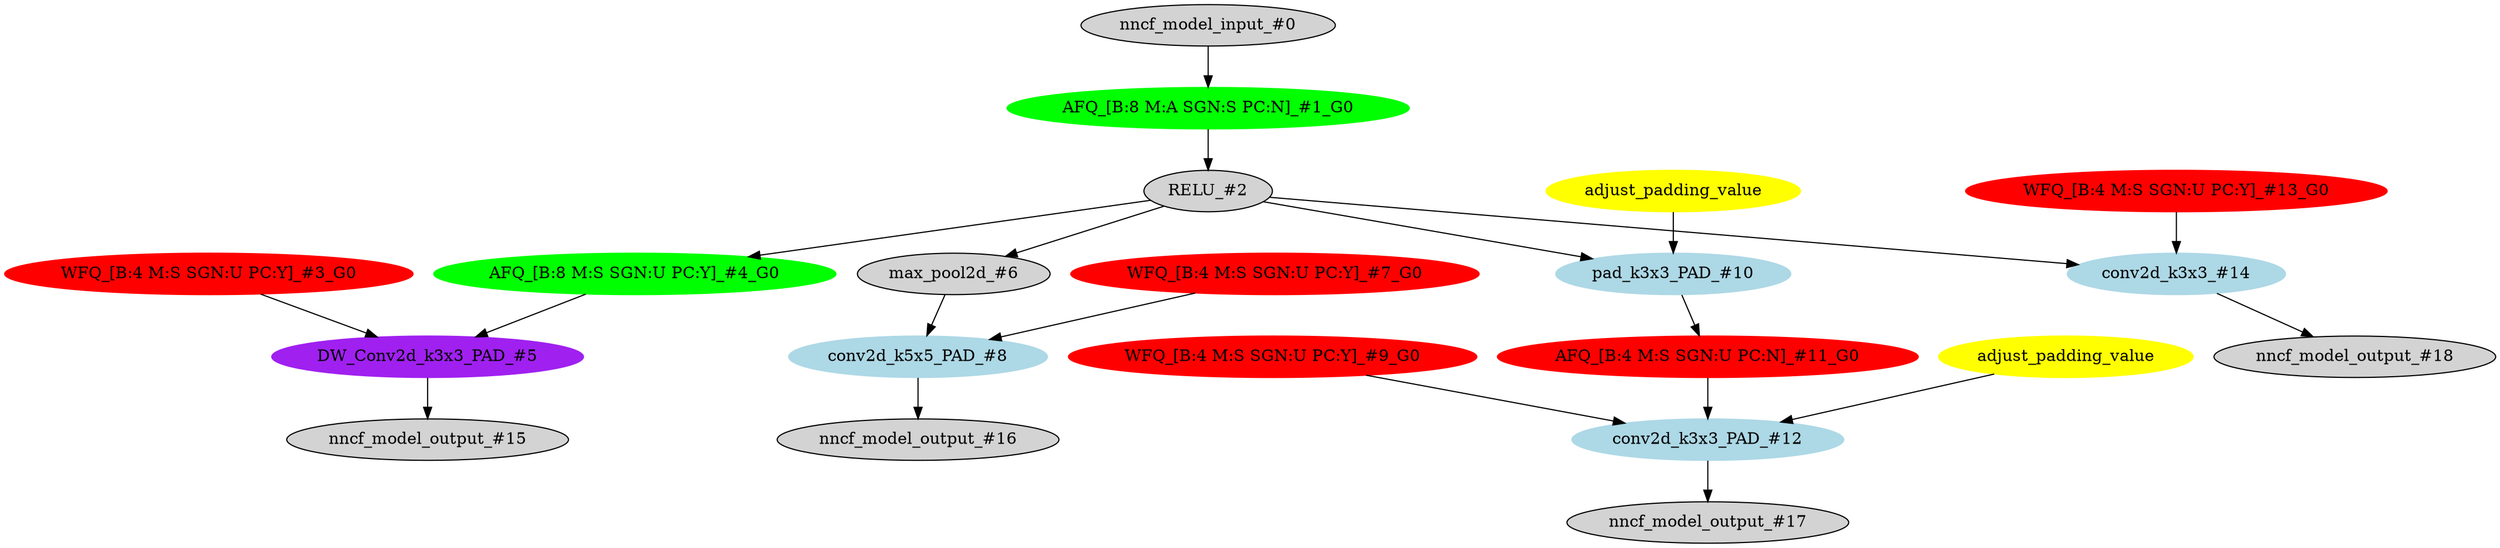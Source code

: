 strict digraph  {
"0 /nncf_model_input_0" [id=0, label="nncf_model_input_#0", style=filled, type=nncf_model_input];
"1 AsymmetricQuantizer/asymmetric_quantize_0" [color=green, id=1, label="AFQ_[B:8 M:A SGN:S PC:N]_#1_G0", style=filled, type=asymmetric_quantize];
"2 MultiBranchesModel/ReLU/RELU_0" [id=2, label="RELU_#2", style=filled, type=RELU];
"3 MultiBranchesModel/NNCFConv2d[conv_a]/ModuleDict[pre_ops]/UpdateWeight[0]/SymmetricQuantizer[op]/symmetric_quantize_0" [color=red, id=3, label="WFQ_[B:4 M:S SGN:U PC:Y]_#3_G0", style=filled, type=symmetric_quantize];
"4 MultiBranchesModel/NNCFConv2d[conv_a]/SymmetricQuantizer/symmetric_quantize_0" [color=green, id=4, label="AFQ_[B:8 M:S SGN:U PC:Y]_#4_G0", style=filled, type=symmetric_quantize];
"5 MultiBranchesModel/NNCFConv2d[conv_a]/conv2d_0" [color=purple, id=5, label="DW_Conv2d_k3x3_PAD_#5", style=filled, type=conv2d];
"6 MultiBranchesModel/MaxPool2d[max_pool_b]/max_pool2d_0" [id=6, label="max_pool2d_#6", style=filled, type=max_pool2d];
"7 MultiBranchesModel/NNCFConv2d[conv_b]/ModuleDict[pre_ops]/UpdateWeight[0]/SymmetricQuantizer[op]/symmetric_quantize_0" [color=red, id=7, label="WFQ_[B:4 M:S SGN:U PC:Y]_#7_G0", style=filled, type=symmetric_quantize];
"8 MultiBranchesModel/NNCFConv2d[conv_b]/conv2d_0" [color=lightblue, id=8, label="conv2d_k5x5_PAD_#8", style=filled, type=conv2d];
"9 MultiBranchesModel/NNCFConv2d[conv_c]/ModuleDict[pre_ops]/UpdateWeight[1]/SymmetricQuantizer[op]/symmetric_quantize_0" [color=red, id=9, label="WFQ_[B:4 M:S SGN:U PC:Y]_#9_G0", style=filled, type=symmetric_quantize];
"10 MultiBranchesModel/NNCFConv2d[conv_c]/pad_0" [color=lightblue, id=10, label="pad_k3x3_PAD_#10", style=filled, type=pad];
"11 MultiBranchesModel/NNCFConv2d[conv_c]/SymmetricQuantizer/symmetric_quantize_0" [color=red, id=11, label="AFQ_[B:4 M:S SGN:U PC:N]_#11_G0", style=filled, type=symmetric_quantize];
"12 MultiBranchesModel/NNCFConv2d[conv_c]/conv2d_0" [color=lightblue, id=12, label="conv2d_k3x3_PAD_#12", style=filled, type=conv2d];
"13 MultiBranchesModel/NNCFConv2d[conv_d]/ModuleDict[pre_ops]/UpdateWeight[0]/SymmetricQuantizer[op]/symmetric_quantize_0" [color=red, id=13, label="WFQ_[B:4 M:S SGN:U PC:Y]_#13_G0", style=filled, type=symmetric_quantize];
"14 MultiBranchesModel/NNCFConv2d[conv_d]/conv2d_0" [color=lightblue, id=14, label="conv2d_k3x3_#14", style=filled, type=conv2d];
"15 /nncf_model_output_0" [id=15, label="nncf_model_output_#15", style=filled, type=nncf_model_output];
"16 /nncf_model_output_1" [id=16, label="nncf_model_output_#16", style=filled, type=nncf_model_output];
"17 /nncf_model_output_2" [id=17, label="nncf_model_output_#17", style=filled, type=nncf_model_output];
"18 /nncf_model_output_3" [id=18, label="nncf_model_output_#18", style=filled, type=nncf_model_output];
"10 MultiBranchesModel/NNCFConv2d[conv_c]/pad_0_apad" [color=yellow, label=adjust_padding_value, style=filled, type=""];
"12 MultiBranchesModel/NNCFConv2d[conv_c]/conv2d_0_apad" [color=yellow, label=adjust_padding_value, style=filled, type=""];
"0 /nncf_model_input_0" -> "1 AsymmetricQuantizer/asymmetric_quantize_0";
"1 AsymmetricQuantizer/asymmetric_quantize_0" -> "2 MultiBranchesModel/ReLU/RELU_0";
"2 MultiBranchesModel/ReLU/RELU_0" -> "4 MultiBranchesModel/NNCFConv2d[conv_a]/SymmetricQuantizer/symmetric_quantize_0";
"2 MultiBranchesModel/ReLU/RELU_0" -> "6 MultiBranchesModel/MaxPool2d[max_pool_b]/max_pool2d_0";
"2 MultiBranchesModel/ReLU/RELU_0" -> "10 MultiBranchesModel/NNCFConv2d[conv_c]/pad_0";
"2 MultiBranchesModel/ReLU/RELU_0" -> "14 MultiBranchesModel/NNCFConv2d[conv_d]/conv2d_0";
"3 MultiBranchesModel/NNCFConv2d[conv_a]/ModuleDict[pre_ops]/UpdateWeight[0]/SymmetricQuantizer[op]/symmetric_quantize_0" -> "5 MultiBranchesModel/NNCFConv2d[conv_a]/conv2d_0";
"4 MultiBranchesModel/NNCFConv2d[conv_a]/SymmetricQuantizer/symmetric_quantize_0" -> "5 MultiBranchesModel/NNCFConv2d[conv_a]/conv2d_0";
"5 MultiBranchesModel/NNCFConv2d[conv_a]/conv2d_0" -> "15 /nncf_model_output_0";
"6 MultiBranchesModel/MaxPool2d[max_pool_b]/max_pool2d_0" -> "8 MultiBranchesModel/NNCFConv2d[conv_b]/conv2d_0";
"7 MultiBranchesModel/NNCFConv2d[conv_b]/ModuleDict[pre_ops]/UpdateWeight[0]/SymmetricQuantizer[op]/symmetric_quantize_0" -> "8 MultiBranchesModel/NNCFConv2d[conv_b]/conv2d_0";
"8 MultiBranchesModel/NNCFConv2d[conv_b]/conv2d_0" -> "16 /nncf_model_output_1";
"9 MultiBranchesModel/NNCFConv2d[conv_c]/ModuleDict[pre_ops]/UpdateWeight[1]/SymmetricQuantizer[op]/symmetric_quantize_0" -> "12 MultiBranchesModel/NNCFConv2d[conv_c]/conv2d_0";
"10 MultiBranchesModel/NNCFConv2d[conv_c]/pad_0" -> "11 MultiBranchesModel/NNCFConv2d[conv_c]/SymmetricQuantizer/symmetric_quantize_0";
"11 MultiBranchesModel/NNCFConv2d[conv_c]/SymmetricQuantizer/symmetric_quantize_0" -> "12 MultiBranchesModel/NNCFConv2d[conv_c]/conv2d_0";
"12 MultiBranchesModel/NNCFConv2d[conv_c]/conv2d_0" -> "17 /nncf_model_output_2";
"13 MultiBranchesModel/NNCFConv2d[conv_d]/ModuleDict[pre_ops]/UpdateWeight[0]/SymmetricQuantizer[op]/symmetric_quantize_0" -> "14 MultiBranchesModel/NNCFConv2d[conv_d]/conv2d_0";
"14 MultiBranchesModel/NNCFConv2d[conv_d]/conv2d_0" -> "18 /nncf_model_output_3";
"10 MultiBranchesModel/NNCFConv2d[conv_c]/pad_0_apad" -> "10 MultiBranchesModel/NNCFConv2d[conv_c]/pad_0";
"12 MultiBranchesModel/NNCFConv2d[conv_c]/conv2d_0_apad" -> "12 MultiBranchesModel/NNCFConv2d[conv_c]/conv2d_0";
}
